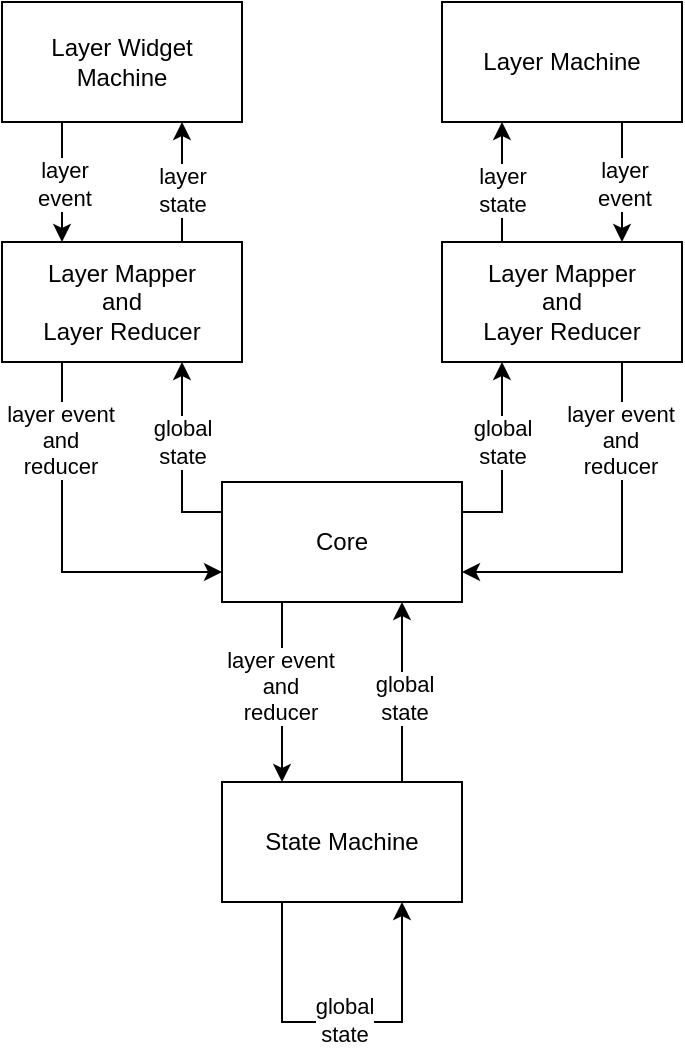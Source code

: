 <mxfile version="16.6.5" type="github">
  <diagram id="xpUdMpeRmWtxAvWL6Qza" name="Page-1">
    <mxGraphModel dx="786" dy="429" grid="1" gridSize="10" guides="1" tooltips="1" connect="1" arrows="1" fold="1" page="1" pageScale="1" pageWidth="827" pageHeight="1169" math="0" shadow="0">
      <root>
        <mxCell id="0" />
        <mxCell id="1" parent="0" />
        <mxCell id="Ci88IGGnT4IwaRnlCl02-13" style="edgeStyle=orthogonalEdgeStyle;rounded=0;orthogonalLoop=1;jettySize=auto;html=1;exitX=0;exitY=0.25;exitDx=0;exitDy=0;entryX=0.75;entryY=1;entryDx=0;entryDy=0;" parent="1" source="Ci88IGGnT4IwaRnlCl02-2" target="Ci88IGGnT4IwaRnlCl02-7" edge="1">
          <mxGeometry relative="1" as="geometry" />
        </mxCell>
        <mxCell id="Ci88IGGnT4IwaRnlCl02-15" value="global&lt;br&gt;state" style="edgeLabel;html=1;align=center;verticalAlign=middle;resizable=0;points=[];" parent="Ci88IGGnT4IwaRnlCl02-13" vertex="1" connectable="0">
          <mxGeometry x="0.158" relative="1" as="geometry">
            <mxPoint as="offset" />
          </mxGeometry>
        </mxCell>
        <mxCell id="Ci88IGGnT4IwaRnlCl02-2" value="Core" style="rounded=0;whiteSpace=wrap;html=1;" parent="1" vertex="1">
          <mxGeometry x="220" y="260" width="120" height="60" as="geometry" />
        </mxCell>
        <mxCell id="Ci88IGGnT4IwaRnlCl02-10" style="edgeStyle=orthogonalEdgeStyle;rounded=0;orthogonalLoop=1;jettySize=auto;html=1;exitX=0.25;exitY=1;exitDx=0;exitDy=0;entryX=0.25;entryY=0;entryDx=0;entryDy=0;" parent="1" source="Ci88IGGnT4IwaRnlCl02-2" target="Ci88IGGnT4IwaRnlCl02-3" edge="1">
          <mxGeometry relative="1" as="geometry" />
        </mxCell>
        <mxCell id="Ci88IGGnT4IwaRnlCl02-12" value="layer event&lt;br&gt;and&lt;br&gt;reducer" style="edgeLabel;html=1;align=center;verticalAlign=middle;resizable=0;points=[];" parent="Ci88IGGnT4IwaRnlCl02-10" vertex="1" connectable="0">
          <mxGeometry x="-0.067" y="-1" relative="1" as="geometry">
            <mxPoint as="offset" />
          </mxGeometry>
        </mxCell>
        <mxCell id="Ci88IGGnT4IwaRnlCl02-3" value="State Machine" style="rounded=0;whiteSpace=wrap;html=1;" parent="1" vertex="1">
          <mxGeometry x="220" y="410" width="120" height="60" as="geometry" />
        </mxCell>
        <mxCell id="Ci88IGGnT4IwaRnlCl02-4" style="edgeStyle=orthogonalEdgeStyle;rounded=0;orthogonalLoop=1;jettySize=auto;html=1;exitX=0.5;exitY=1;exitDx=0;exitDy=0;" parent="1" source="Ci88IGGnT4IwaRnlCl02-3" target="Ci88IGGnT4IwaRnlCl02-3" edge="1">
          <mxGeometry relative="1" as="geometry" />
        </mxCell>
        <mxCell id="Ci88IGGnT4IwaRnlCl02-16" style="edgeStyle=orthogonalEdgeStyle;rounded=0;orthogonalLoop=1;jettySize=auto;html=1;exitX=0.75;exitY=0;exitDx=0;exitDy=0;entryX=0.75;entryY=1;entryDx=0;entryDy=0;" parent="1" source="Ci88IGGnT4IwaRnlCl02-7" target="Ci88IGGnT4IwaRnlCl02-8" edge="1">
          <mxGeometry relative="1" as="geometry" />
        </mxCell>
        <mxCell id="Ci88IGGnT4IwaRnlCl02-17" value="layer&lt;br&gt;state" style="edgeLabel;html=1;align=center;verticalAlign=middle;resizable=0;points=[];" parent="Ci88IGGnT4IwaRnlCl02-16" vertex="1" connectable="0">
          <mxGeometry x="-0.133" relative="1" as="geometry">
            <mxPoint as="offset" />
          </mxGeometry>
        </mxCell>
        <mxCell id="Ci88IGGnT4IwaRnlCl02-20" style="edgeStyle=orthogonalEdgeStyle;rounded=0;orthogonalLoop=1;jettySize=auto;html=1;exitX=0.25;exitY=1;exitDx=0;exitDy=0;entryX=0;entryY=0.75;entryDx=0;entryDy=0;" parent="1" source="Ci88IGGnT4IwaRnlCl02-7" target="Ci88IGGnT4IwaRnlCl02-2" edge="1">
          <mxGeometry relative="1" as="geometry" />
        </mxCell>
        <mxCell id="Ci88IGGnT4IwaRnlCl02-21" value="layer event&lt;br&gt;and&lt;br&gt;reducer" style="edgeLabel;html=1;align=center;verticalAlign=middle;resizable=0;points=[];" parent="Ci88IGGnT4IwaRnlCl02-20" vertex="1" connectable="0">
          <mxGeometry x="-0.578" y="-1" relative="1" as="geometry">
            <mxPoint as="offset" />
          </mxGeometry>
        </mxCell>
        <mxCell id="Ci88IGGnT4IwaRnlCl02-7" value="Layer Mapper&lt;br&gt;and&lt;br&gt;Layer Reducer" style="rounded=0;whiteSpace=wrap;html=1;" parent="1" vertex="1">
          <mxGeometry x="110" y="140" width="120" height="60" as="geometry" />
        </mxCell>
        <mxCell id="Ci88IGGnT4IwaRnlCl02-18" style="edgeStyle=orthogonalEdgeStyle;rounded=0;orthogonalLoop=1;jettySize=auto;html=1;exitX=0.25;exitY=1;exitDx=0;exitDy=0;entryX=0.25;entryY=0;entryDx=0;entryDy=0;" parent="1" source="Ci88IGGnT4IwaRnlCl02-8" target="Ci88IGGnT4IwaRnlCl02-7" edge="1">
          <mxGeometry relative="1" as="geometry" />
        </mxCell>
        <mxCell id="Ci88IGGnT4IwaRnlCl02-19" value="layer&lt;br&gt;event" style="edgeLabel;html=1;align=center;verticalAlign=middle;resizable=0;points=[];" parent="Ci88IGGnT4IwaRnlCl02-18" vertex="1" connectable="0">
          <mxGeometry x="0.033" y="1" relative="1" as="geometry">
            <mxPoint as="offset" />
          </mxGeometry>
        </mxCell>
        <mxCell id="Ci88IGGnT4IwaRnlCl02-8" value="Layer Widget Machine" style="rounded=0;whiteSpace=wrap;html=1;" parent="1" vertex="1">
          <mxGeometry x="110" y="20" width="120" height="60" as="geometry" />
        </mxCell>
        <mxCell id="Ci88IGGnT4IwaRnlCl02-23" style="edgeStyle=orthogonalEdgeStyle;rounded=0;orthogonalLoop=1;jettySize=auto;html=1;exitX=0.75;exitY=0;exitDx=0;exitDy=0;entryX=0.25;entryY=0;entryDx=0;entryDy=0;" parent="1" source="Ci88IGGnT4IwaRnlCl02-3" edge="1">
          <mxGeometry relative="1" as="geometry">
            <mxPoint x="310" y="380" as="sourcePoint" />
            <mxPoint x="310" y="320" as="targetPoint" />
          </mxGeometry>
        </mxCell>
        <mxCell id="Ci88IGGnT4IwaRnlCl02-24" value="global&lt;br&gt;state" style="edgeLabel;html=1;align=center;verticalAlign=middle;resizable=0;points=[];" parent="Ci88IGGnT4IwaRnlCl02-23" vertex="1" connectable="0">
          <mxGeometry x="-0.067" y="-1" relative="1" as="geometry">
            <mxPoint as="offset" />
          </mxGeometry>
        </mxCell>
        <mxCell id="Ci88IGGnT4IwaRnlCl02-25" style="edgeStyle=orthogonalEdgeStyle;rounded=0;orthogonalLoop=1;jettySize=auto;html=1;exitX=0.25;exitY=1;exitDx=0;exitDy=0;entryX=0.75;entryY=1;entryDx=0;entryDy=0;" parent="1" source="Ci88IGGnT4IwaRnlCl02-3" target="Ci88IGGnT4IwaRnlCl02-3" edge="1">
          <mxGeometry relative="1" as="geometry">
            <Array as="points">
              <mxPoint x="250" y="530" />
              <mxPoint x="310" y="530" />
            </Array>
          </mxGeometry>
        </mxCell>
        <mxCell id="Ci88IGGnT4IwaRnlCl02-26" value="global&lt;br&gt;state" style="edgeLabel;html=1;align=center;verticalAlign=middle;resizable=0;points=[];" parent="Ci88IGGnT4IwaRnlCl02-25" vertex="1" connectable="0">
          <mxGeometry x="0.011" y="1" relative="1" as="geometry">
            <mxPoint as="offset" />
          </mxGeometry>
        </mxCell>
        <mxCell id="Ci88IGGnT4IwaRnlCl02-33" value="Layer Mapper&lt;br&gt;and&lt;br&gt;Layer Reducer" style="rounded=0;whiteSpace=wrap;html=1;" parent="1" vertex="1">
          <mxGeometry x="330" y="140" width="120" height="60" as="geometry" />
        </mxCell>
        <mxCell id="Ci88IGGnT4IwaRnlCl02-35" value="Layer Machine" style="rounded=0;whiteSpace=wrap;html=1;" parent="1" vertex="1">
          <mxGeometry x="330" y="20" width="120" height="60" as="geometry" />
        </mxCell>
        <mxCell id="Ci88IGGnT4IwaRnlCl02-38" style="edgeStyle=orthogonalEdgeStyle;rounded=0;orthogonalLoop=1;jettySize=auto;html=1;exitX=0.25;exitY=0;exitDx=0;exitDy=0;entryX=0.25;entryY=1;entryDx=0;entryDy=0;" parent="1" source="Ci88IGGnT4IwaRnlCl02-33" target="Ci88IGGnT4IwaRnlCl02-35" edge="1">
          <mxGeometry relative="1" as="geometry">
            <mxPoint x="380" y="140" as="sourcePoint" />
            <mxPoint x="380" y="80" as="targetPoint" />
          </mxGeometry>
        </mxCell>
        <mxCell id="Ci88IGGnT4IwaRnlCl02-39" value="layer&lt;br&gt;state" style="edgeLabel;html=1;align=center;verticalAlign=middle;resizable=0;points=[];" parent="Ci88IGGnT4IwaRnlCl02-38" vertex="1" connectable="0">
          <mxGeometry x="-0.133" relative="1" as="geometry">
            <mxPoint as="offset" />
          </mxGeometry>
        </mxCell>
        <mxCell id="Ci88IGGnT4IwaRnlCl02-40" style="edgeStyle=orthogonalEdgeStyle;rounded=0;orthogonalLoop=1;jettySize=auto;html=1;exitX=0.75;exitY=1;exitDx=0;exitDy=0;entryX=0.75;entryY=0;entryDx=0;entryDy=0;" parent="1" source="Ci88IGGnT4IwaRnlCl02-35" target="Ci88IGGnT4IwaRnlCl02-33" edge="1">
          <mxGeometry relative="1" as="geometry">
            <mxPoint x="450" y="80.0" as="sourcePoint" />
            <mxPoint x="450" y="140" as="targetPoint" />
          </mxGeometry>
        </mxCell>
        <mxCell id="Ci88IGGnT4IwaRnlCl02-41" value="layer&lt;br&gt;event" style="edgeLabel;html=1;align=center;verticalAlign=middle;resizable=0;points=[];" parent="Ci88IGGnT4IwaRnlCl02-40" vertex="1" connectable="0">
          <mxGeometry x="0.033" y="1" relative="1" as="geometry">
            <mxPoint as="offset" />
          </mxGeometry>
        </mxCell>
        <mxCell id="Ci88IGGnT4IwaRnlCl02-44" style="edgeStyle=orthogonalEdgeStyle;rounded=0;orthogonalLoop=1;jettySize=auto;html=1;exitX=1;exitY=0.25;exitDx=0;exitDy=0;entryX=0.25;entryY=1;entryDx=0;entryDy=0;" parent="1" source="Ci88IGGnT4IwaRnlCl02-2" target="Ci88IGGnT4IwaRnlCl02-33" edge="1">
          <mxGeometry relative="1" as="geometry">
            <mxPoint x="400" y="275" as="sourcePoint" />
            <mxPoint x="380" y="220" as="targetPoint" />
          </mxGeometry>
        </mxCell>
        <mxCell id="Ci88IGGnT4IwaRnlCl02-45" value="global&lt;br&gt;state" style="edgeLabel;html=1;align=center;verticalAlign=middle;resizable=0;points=[];" parent="Ci88IGGnT4IwaRnlCl02-44" vertex="1" connectable="0">
          <mxGeometry x="0.158" relative="1" as="geometry">
            <mxPoint as="offset" />
          </mxGeometry>
        </mxCell>
        <mxCell id="Ci88IGGnT4IwaRnlCl02-46" style="edgeStyle=orthogonalEdgeStyle;rounded=0;orthogonalLoop=1;jettySize=auto;html=1;exitX=0.75;exitY=1;exitDx=0;exitDy=0;entryX=1;entryY=0.75;entryDx=0;entryDy=0;" parent="1" source="Ci88IGGnT4IwaRnlCl02-33" target="Ci88IGGnT4IwaRnlCl02-2" edge="1">
          <mxGeometry relative="1" as="geometry">
            <mxPoint x="374" y="220" as="sourcePoint" />
            <mxPoint x="454" y="325" as="targetPoint" />
          </mxGeometry>
        </mxCell>
        <mxCell id="Ci88IGGnT4IwaRnlCl02-47" value="layer event&lt;br&gt;and&lt;br&gt;reducer" style="edgeLabel;html=1;align=center;verticalAlign=middle;resizable=0;points=[];" parent="Ci88IGGnT4IwaRnlCl02-46" vertex="1" connectable="0">
          <mxGeometry x="-0.578" y="-1" relative="1" as="geometry">
            <mxPoint as="offset" />
          </mxGeometry>
        </mxCell>
      </root>
    </mxGraphModel>
  </diagram>
</mxfile>
